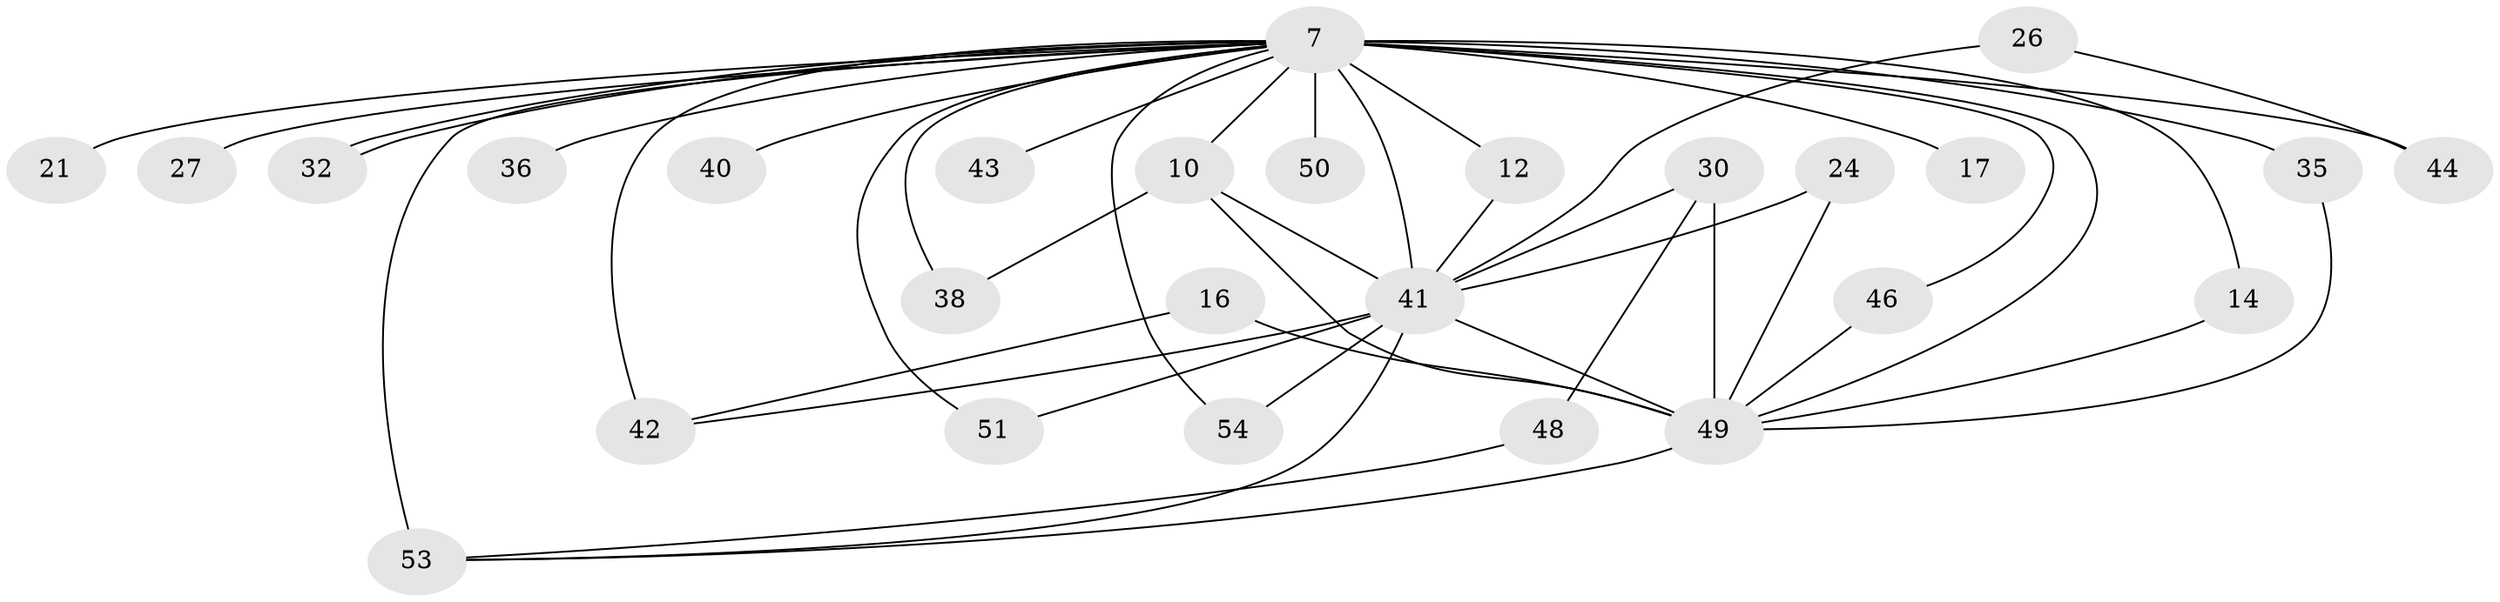 // original degree distribution, {16: 0.037037037037037035, 12: 0.018518518518518517, 19: 0.018518518518518517, 10: 0.037037037037037035, 13: 0.018518518518518517, 20: 0.018518518518518517, 22: 0.018518518518518517, 15: 0.018518518518518517, 3: 0.2222222222222222, 2: 0.5, 6: 0.018518518518518517, 4: 0.05555555555555555, 5: 0.018518518518518517}
// Generated by graph-tools (version 1.1) at 2025/46/03/09/25 04:46:36]
// undirected, 27 vertices, 45 edges
graph export_dot {
graph [start="1"]
  node [color=gray90,style=filled];
  7 [super="+1+6"];
  10 [super="+4"];
  12;
  14;
  16;
  17;
  21;
  24;
  26;
  27;
  30 [super="+20"];
  32;
  35 [super="+13"];
  36 [super="+33"];
  38;
  40;
  41 [super="+19+5"];
  42 [super="+31"];
  43;
  44 [super="+23"];
  46 [super="+22"];
  48;
  49 [super="+47+9"];
  50;
  51;
  53 [super="+29+52+45"];
  54;
  7 -- 10 [weight=8];
  7 -- 27 [weight=2];
  7 -- 32;
  7 -- 32;
  7 -- 41 [weight=11];
  7 -- 43 [weight=2];
  7 -- 46;
  7 -- 40 [weight=2];
  7 -- 50 [weight=2];
  7 -- 54;
  7 -- 12;
  7 -- 14;
  7 -- 17 [weight=2];
  7 -- 21 [weight=2];
  7 -- 35 [weight=2];
  7 -- 36 [weight=2];
  7 -- 38;
  7 -- 44 [weight=3];
  7 -- 51;
  7 -- 53 [weight=5];
  7 -- 42 [weight=2];
  7 -- 49 [weight=10];
  10 -- 38;
  10 -- 41 [weight=4];
  10 -- 49 [weight=5];
  12 -- 41;
  14 -- 49;
  16 -- 42;
  16 -- 49 [weight=2];
  24 -- 41;
  24 -- 49;
  26 -- 44;
  26 -- 41;
  30 -- 48;
  30 -- 41;
  30 -- 49 [weight=3];
  35 -- 49;
  41 -- 51;
  41 -- 54;
  41 -- 42;
  41 -- 49 [weight=4];
  41 -- 53;
  46 -- 49 [weight=2];
  48 -- 53;
  49 -- 53 [weight=2];
}
